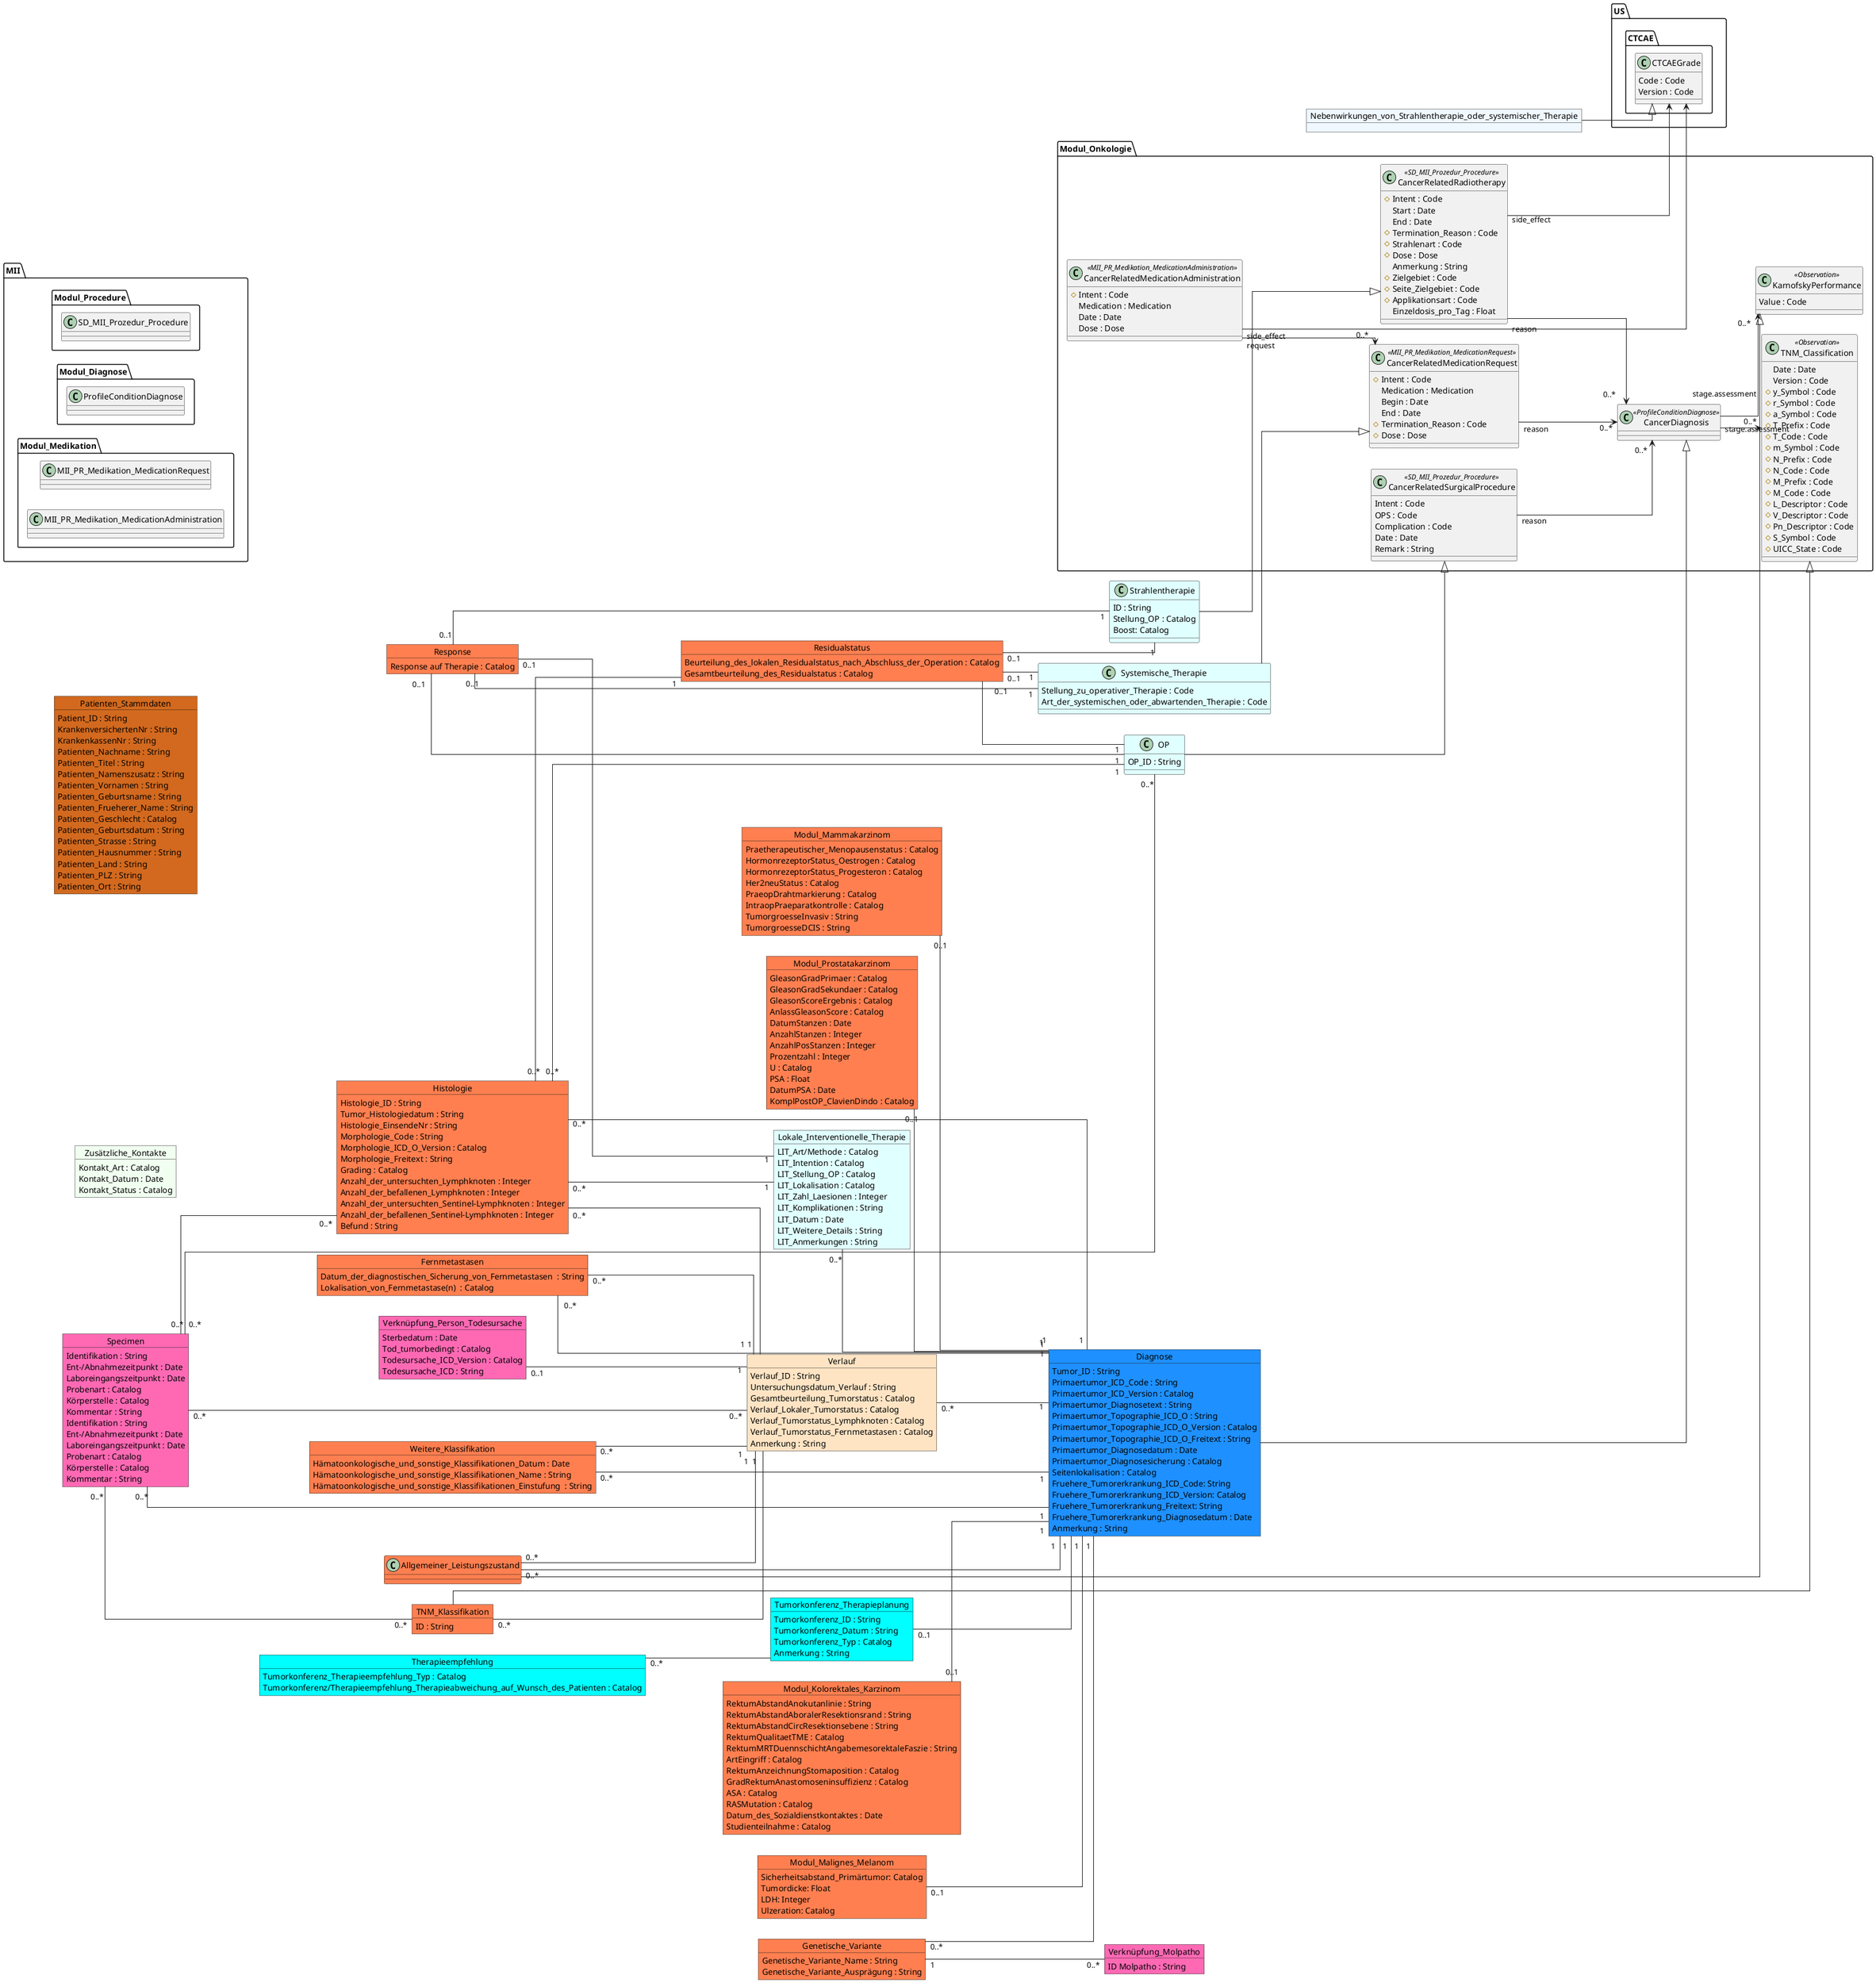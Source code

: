 @startuml Onco_Module
skinparam linetype ortho
left to right direction

package US {

  package CTCAE {

    class CTCAEGrade {
      Code : Code
      Version : Code
    }

  }

}

package MII {

  package Modul_Procedure {

    class SD_MII_Prozedur_Procedure

  }

  package Modul_Diagnose {

    class ProfileConditionDiagnose

  }

  package Modul_Medikation {

    class MII_PR_Medikation_MedicationRequest
    class MII_PR_Medikation_MedicationAdministration

  }

}

package Modul_Onkologie {

  class TNM_Classification << Observation >> {
    Date : Date
    Version : Code
    # y_Symbol : Code
    # r_Symbol : Code
    # a_Symbol : Code
    # T_Prefix : Code
    # T_Code : Code
    # m_Symbol : Code
    # N_Prefix : Code
    # N_Code : Code
    # M_Prefix : Code
    # M_Code : Code
    # L_Descriptor : Code
    # V_Descriptor : Code
    # Pn_Descriptor : Code
    # S_Symbol : Code
    # UICC_State : Code
  }

  class KarnofskyPerformance << Observation >> {
    Value : Code
  }

  class CancerDiagnosis << ProfileConditionDiagnose >> {

  }
  CancerDiagnosis "stage.assessment" --> "0..*" TNM_Classification
  CancerDiagnosis "stage.assessment" --> "0..*" KarnofskyPerformance

  class CancerRelatedRadiotherapy << SD_MII_Prozedur_Procedure >> {
    # Intent : Code
    Start : Date
    End : Date
    # Termination_Reason : Code
    # Strahlenart : Code
    # Dose : Dose
    Anmerkung : String
    # Zielgebiet : Code
    # Seite_Zielgebiet : Code
    # Applikationsart : Code
    Einzeldosis_pro_Tag : Float
  }
  CancerRelatedRadiotherapy "reason" --> "0..*" CancerDiagnosis
  CancerRelatedRadiotherapy "side_effect" --> CTCAEGrade

  class CancerRelatedMedicationRequest << MII_PR_Medikation_MedicationRequest >> {
    # Intent : Code
    Medication : Medication
    Begin : Date
    End : Date
    # Termination_Reason : Code
    # Dose : Dose
  }
  CancerRelatedMedicationRequest "reason" --> "0..*" CancerDiagnosis

  class CancerRelatedMedicationAdministration << MII_PR_Medikation_MedicationAdministration >> {
    # Intent : Code
    Medication : Medication
    Date : Date
    Dose : Dose
  }
  CancerRelatedMedicationAdministration "request" --> "0..*" CancerRelatedMedicationRequest
  CancerRelatedMedicationAdministration "side_effect" --> CTCAEGrade

  class CancerRelatedSurgicalProcedure << SD_MII_Prozedur_Procedure >> {
    Intent : Code
    OPS : Code
    Complication : Code
    Date : Date
    Remark : String
  }
  CancerRelatedSurgicalProcedure "reason" --> "0..*" CancerDiagnosis

}


object Diagnose #DodgerBlue {
  Tumor_ID : String
  Primaertumor_ICD_Code : String
  Primaertumor_ICD_Version : Catalog
  Primaertumor_Diagnosetext : String
  Primaertumor_Topographie_ICD_O : String
  Primaertumor_Topographie_ICD_O_Version : Catalog
  Primaertumor_Topographie_ICD_O_Freitext : String
  Primaertumor_Diagnosedatum : Date
  Primaertumor_Diagnosesicherung : Catalog
  Seitenlokalisation : Catalog
  Fruehere_Tumorerkrankung_ICD_Code: String
  Fruehere_Tumorerkrankung_ICD_Version: Catalog
  Fruehere_Tumorerkrankung_Freitext: String
  Fruehere_Tumorerkrankung_Diagnosedatum : Date
  Anmerkung : String
}
Diagnose --|> CancerDiagnosis

class Allgemeiner_Leistungszustand #Coral
Allgemeiner_Leistungszustand --|> KarnofskyPerformance

class OP #LightCyan {
  OP_ID : String
}
OP --|> CancerRelatedSurgicalProcedure


class Strahlentherapie #LightCyan {
  ID : String
  Stellung_OP : Catalog
  Boost: Catalog
}
Strahlentherapie --|> CancerRelatedRadiotherapy

object Lokale_Interventionelle_Therapie #LightCyan {
LIT_Art/Methode : Catalog
LIT_Intention : Catalog
LIT_Stellung_OP : Catalog
LIT_Lokalisation : Catalog
LIT_Zahl_Laesionen : Integer
LIT_Komplikationen : String
LIT_Datum : Date
LIT_Weitere_Details : String
LIT_Anmerkungen : String
}


object Nebenwirkungen_von_Strahlentherapie_oder_systemischer_Therapie #AliceBlue
Nebenwirkungen_von_Strahlentherapie_oder_systemischer_Therapie --|> CTCAEGrade

class Systemische_Therapie #LightCyan {
  Stellung_zu_operativer_Therapie : Code
  Art_der_systemischen_oder_abwartenden_Therapie : Code
}
Systemische_Therapie --|> CancerRelatedMedicationRequest

object Verlauf #Bisque {
  Verlauf_ID : String
  Untersuchungsdatum_Verlauf : String
  Gesamtbeurteilung_Tumorstatus : Catalog
  Verlauf_Lokaler_Tumorstatus : Catalog
  Verlauf_Tumorstatus_Lymphknoten : Catalog
  Verlauf_Tumorstatus_Fernmetastasen : Catalog
  Anmerkung : String
}


object Tumorkonferenz_Therapieplanung #Aqua {
  Tumorkonferenz_ID : String
  Tumorkonferenz_Datum : String
  Tumorkonferenz_Typ : Catalog
  Anmerkung : String
}

object Therapieempfehlung #Aqua {
  Tumorkonferenz_Therapieempfehlung_Typ : Catalog
  Tumorkonferenz/Therapieempfehlung_Therapieabweichung_auf_Wunsch_des_Patienten : Catalog
}


object Verknüpfung_Person_Todesursache #HotPink {
  Sterbedatum : Date
  Tod_tumorbedingt : Catalog
  Todesursache_ICD_Version : Catalog
  Todesursache_ICD : String
}

object Zusätzliche_Kontakte #HoneyDew {
  Kontakt_Art : Catalog
  Kontakt_Datum : Date
  Kontakt_Status : Catalog
}

object Specimen #HotPink {

  Identifikation : String
  Ent-/Abnahmezeitpunkt : Date
  Laboreingangszeitpunkt : Date
  Probenart : Catalog
  Körperstelle : Catalog
  Kommentar : String
  }

  object Verknüpfung_Molpatho #HotPink{
  ID Molpatho : String
  }


object Histologie #Coral {
  Histologie_ID : String
  Tumor_Histologiedatum : String
  Histologie_EinsendeNr : String
  Morphologie_Code : String
  Morphologie_ICD_O_Version : Catalog
  Morphologie_Freitext : String
  Grading : Catalog
  Anzahl_der_untersuchten_Lymphknoten : Integer
  Anzahl_der_befallenen_Lymphknoten : Integer
  Anzahl_der_untersuchten_Sentinel-Lymphknoten : Integer
  Anzahl_der_befallenen_Sentinel-Lymphknoten : Integer
  Befund : String
}


object TNM_Klassifikation #Coral {
  ID : String
}
TNM_Klassifikation --|> TNM_Classification


object Weitere_Klassifikation #Coral {
  Hämatoonkologische_und_sonstige_Klassifikationen_Datum : Date
  Hämatoonkologische_und_sonstige_Klassifikationen_Name : String
  Hämatoonkologische_und_sonstige_Klassifikationen_Einstufung  : String
}

object Residualstatus #Coral {
  Beurteilung_des_lokalen_Residualstatus_nach_Abschluss_der_Operation : Catalog
  Gesamtbeurteilung_des_Residualstatus : Catalog
}

object Response #Coral {
  Response auf Therapie : Catalog
}


object Fernmetastasen #Coral {
  Datum_der_diagnostischen_Sicherung_von_Fernmetastasen  : String
  Lokalisation_von_Fernmetastase(n)  : Catalog

}

object Genetische_Variante #Coral {

  Genetische_Variante_Name : String
  Genetische_Variante_Ausprägung : String

}

object Specimen #HotPink {

  Identifikation : String
  Ent-/Abnahmezeitpunkt : Date
  Laboreingangszeitpunkt : Date
  Probenart : Catalog
  Körperstelle : Catalog
  Kommentar : String

}




object Modul_Kolorektales_Karzinom #Coral {
  RektumAbstandAnokutanlinie : String
  RektumAbstandAboralerResektionsrand : String
  RektumAbstandCircResektionsebene : String
  RektumQualitaetTME : Catalog
  RektumMRTDuennschichtAngabemesorektaleFaszie : String
  ArtEingriff : Catalog
  RektumAnzeichnungStomaposition : Catalog
  GradRektumAnastomoseninsuffizienz : Catalog
  ASA : Catalog
  RASMutation : Catalog
  Datum_des_Sozialdienstkontaktes : Date
  Studienteilnahme : Catalog


}


object Modul_Malignes_Melanom #Coral {

  Sicherheitsabstand_Primärtumor: Catalog
  Tumordicke: Float
  LDH: Integer
  Ulzeration: Catalog
}

object Modul_Mammakarzinom #Coral {
  Praetherapeutischer_Menopausenstatus : Catalog
  HormonrezeptorStatus_Oestrogen : Catalog
  HormonrezeptorStatus_Progesteron : Catalog
  Her2neuStatus : Catalog
  PraeopDrahtmarkierung : Catalog
  IntraopPraeparatkontrolle : Catalog
  TumorgroesseInvasiv : String
  TumorgroesseDCIS : String
}

object Modul_Prostatakarzinom #Coral {
  GleasonGradPrimaer : Catalog
  GleasonGradSekundaer : Catalog
  GleasonScoreErgebnis : Catalog
  AnlassGleasonScore : Catalog
  DatumStanzen : Date
  AnzahlStanzen : Integer
  AnzahlPosStanzen : Integer
  Prozentzahl : Integer
  U : Catalog
  PSA : Float
  DatumPSA : Date
  KomplPostOP_ClavienDindo : Catalog

}


object Patienten_Stammdaten #Chocolate {
  Patient_ID : String
  KrankenversichertenNr : String
  KrankenkassenNr : String
  Patienten_Nachname : String
  Patienten_Titel : String
  Patienten_Namenszusatz : String
  Patienten_Vornamen : String
  Patienten_Geburtsname : String
  Patienten_Frueherer_Name : String
  Patienten_Geschlecht : Catalog
  Patienten_Geburtsdatum : String
  Patienten_Strasse : String
  Patienten_Hausnummer : String
  Patienten_Land : String
  Patienten_PLZ : String
  Patienten_Ort : String

}

Therapieempfehlung "0..*" -- Tumorkonferenz_Therapieplanung
Verlauf "0..*" -- "1" Diagnose
Allgemeiner_Leistungszustand "0..*" -- "1" Diagnose
Allgemeiner_Leistungszustand "0..*" -- "1" Verlauf
Specimen "0..*" -- "0..*" Verlauf
Specimen "0..*" -- "1" Diagnose
Specimen "0..*" -- "0..*" OP
Specimen "0..*" -- "0..*" Histologie
Specimen "0..*" -- "0..*" TNM_Klassifikation
Histologie "0..*" -- "1" Diagnose
Histologie "0..*" -- "1" Residualstatus
TNM_Klassifikation "0..*" -- "1" Verlauf
Histologie "0..*" -- "1" OP
Histologie "0..*" -- "1" Lokale_Interventionelle_Therapie
Histologie "0..*" -- "1" Verlauf
Weitere_Klassifikation "0..*" -- "1" Diagnose
Weitere_Klassifikation "0..*" -- "1" Verlauf
Fernmetastasen "0..*" -- "1" Diagnose
Fernmetastasen "0..*" -- "1" Verlauf
Verknüpfung_Person_Todesursache "0..1" -- "1" Verlauf
Residualstatus "0..1" -- "1" OP
Residualstatus "0..1" -- "1" Strahlentherapie
Residualstatus "0..1" -- "1" Systemische_Therapie
Response "0..1" -- "1" Strahlentherapie
Response "0..1" -- "1" Systemische_Therapie
Response "0..1" -- "1" OP
Response "0..1" -- "1" Lokale_Interventionelle_Therapie
Tumorkonferenz_Therapieplanung "0..1" -- "1" Diagnose
Genetische_Variante "0..*" -- "1" Diagnose
Modul_Kolorektales_Karzinom "0..1" -- "1" Diagnose
Modul_Malignes_Melanom "0..1" -- "1" Diagnose
Modul_Mammakarzinom "0..1" -- "1" Diagnose
Modul_Prostatakarzinom "0..1" -- "1" Diagnose
Lokale_Interventionelle_Therapie "0..*" -- "1" Diagnose
Genetische_Variante "1" -- "0..*" Verknüpfung_Molpatho
@enduml